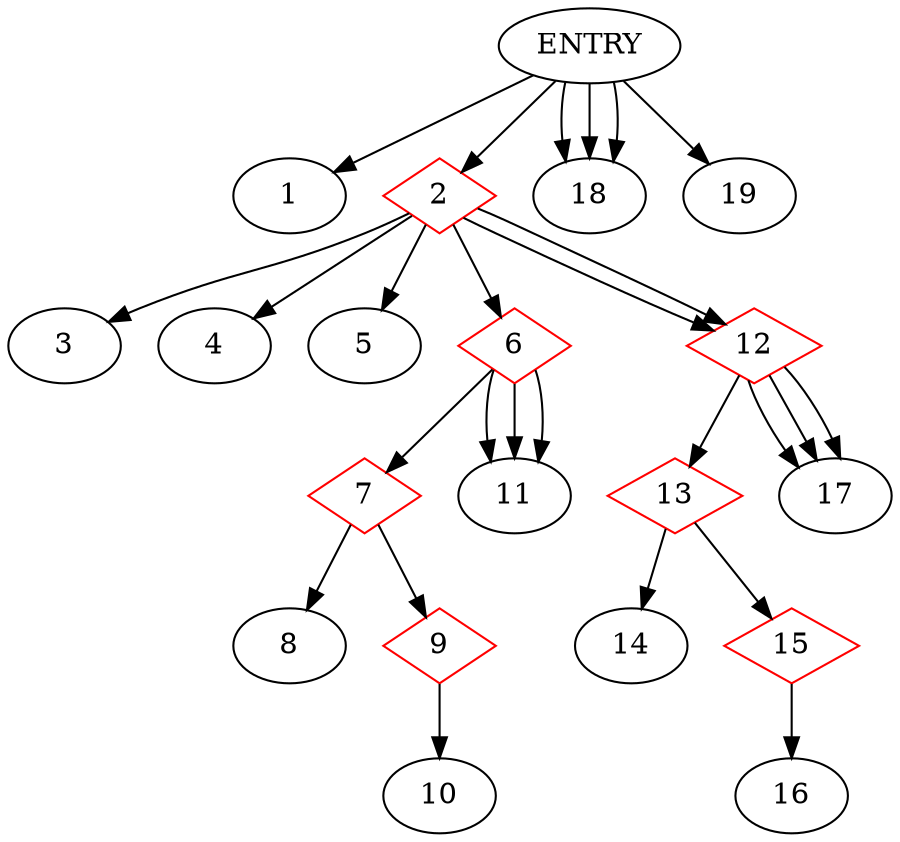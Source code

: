 digraph CDG {
ENTRY -> 1
2 [shape=diamond, color=red]
ENTRY -> 2
2-> 3
2-> 4
ENTRY -> 18
2-> 5
6 [shape=diamond, color=red]
2-> 6
7 [shape=diamond, color=red]
6-> 7
12 [shape=diamond, color=red]
2-> 12
7-> 8
6-> 11
9 [shape=diamond, color=red]
7-> 9
9-> 10
6-> 11
6-> 11
12 [shape=diamond, color=red]
2-> 12
13 [shape=diamond, color=red]
12-> 13
ENTRY -> 18
13-> 14
12-> 17
15 [shape=diamond, color=red]
13-> 15
15-> 16
12-> 17
12-> 17
ENTRY -> 18
ENTRY -> 19
}

